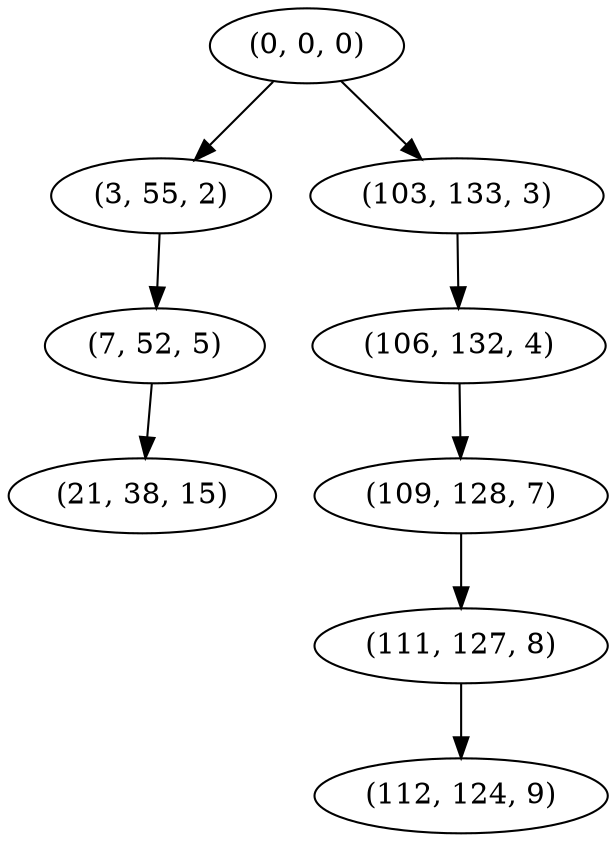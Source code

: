 digraph tree {
    "(0, 0, 0)";
    "(3, 55, 2)";
    "(7, 52, 5)";
    "(21, 38, 15)";
    "(103, 133, 3)";
    "(106, 132, 4)";
    "(109, 128, 7)";
    "(111, 127, 8)";
    "(112, 124, 9)";
    "(0, 0, 0)" -> "(3, 55, 2)";
    "(0, 0, 0)" -> "(103, 133, 3)";
    "(3, 55, 2)" -> "(7, 52, 5)";
    "(7, 52, 5)" -> "(21, 38, 15)";
    "(103, 133, 3)" -> "(106, 132, 4)";
    "(106, 132, 4)" -> "(109, 128, 7)";
    "(109, 128, 7)" -> "(111, 127, 8)";
    "(111, 127, 8)" -> "(112, 124, 9)";
}
